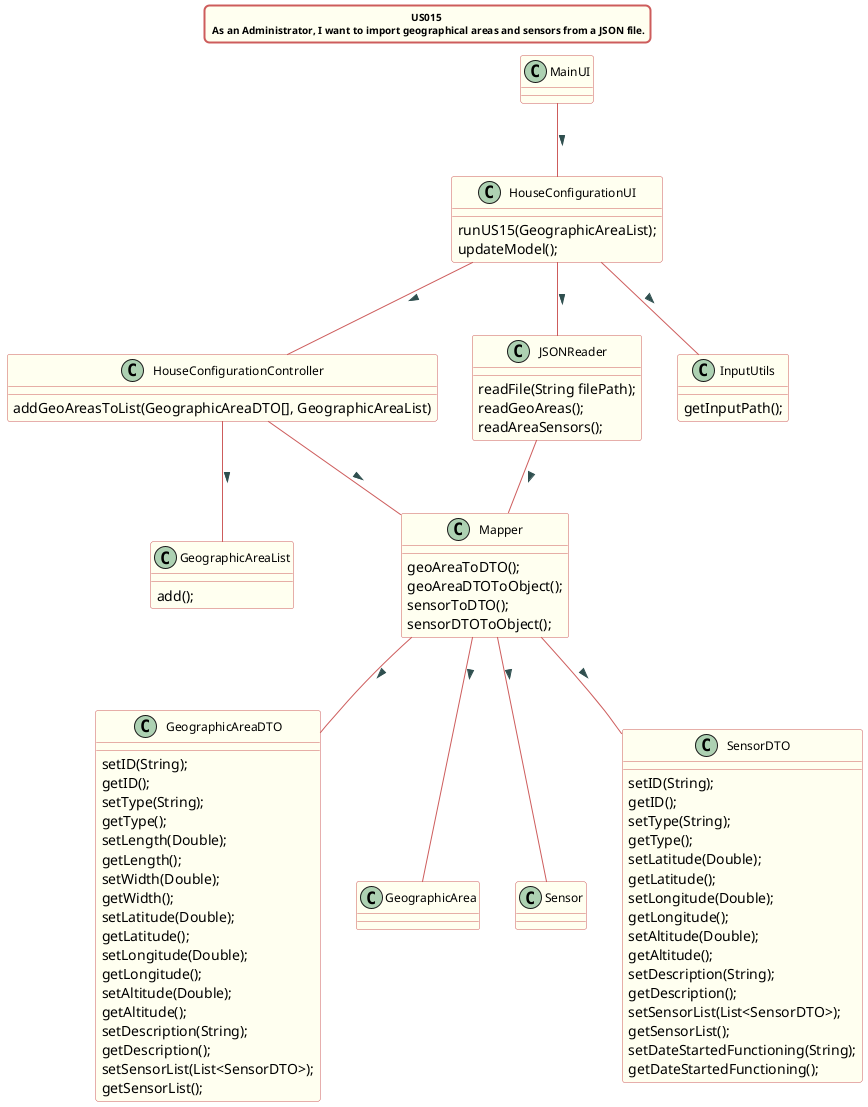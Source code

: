 @startuml

title US015 \n As an Administrator, I want to import geographical areas and sensors from a JSON file.
skinparam titleBorderRoundCorner 10
skinparam titleBorderThickness 2
skinparam titleBorderColor indianred
skinparam titleBackgroundColor ivory
skinparam FontName verdana
skinparam titleFontSize 10


skinparam class {
  BorderColor indianred
  BackgroundColor indianred
  BackgroundColor ivory
   roundcorner 10
   ArrowFontName Verdana
   ArrowColor indianred
   ArrowFontColor darkslategrey
   FontSize 12
}

class HouseConfigurationController
class HouseConfigurationUI
class JSONReader
class Mapper
class GeographicAreaDTO
class GeographicAreaList
class GeographicArea
class Sensor
class InputUtils

MainUI -- HouseConfigurationUI : >
HouseConfigurationUI -- JSONReader : >
HouseConfigurationUI -- InputUtils : >
JSONReader -- Mapper : >
Mapper -- GeographicAreaDTO : >
HouseConfigurationUI -- HouseConfigurationController : >
HouseConfigurationController -- Mapper : >
Mapper -- GeographicArea : >
Mapper -- Sensor : >
HouseConfigurationController -- GeographicAreaList : >
Mapper -- SensorDTO : >

class HouseConfigurationUI {
runUS15(GeographicAreaList);
updateModel();
}

class JSONReader {
readFile(String filePath);
readGeoAreas();
readAreaSensors();
}

class HouseConfigurationController {
addGeoAreasToList(GeographicAreaDTO[], GeographicAreaList)
}

class Mapper {
geoAreaToDTO();
geoAreaDTOToObject();
sensorToDTO();
sensorDTOToObject();
}

class GeographicAreaList{
add();
}

class InputUtils{
getInputPath();
}


class GeographicAreaDTO{
setID(String);
getID();
setType(String);
getType();
setLength(Double);
getLength();
setWidth(Double);
getWidth();
setLatitude(Double);
getLatitude();
setLongitude(Double);
getLongitude();
setAltitude(Double);
getAltitude();
setDescription(String);
getDescription();
setSensorList(List<SensorDTO>);
getSensorList();
}

class SensorDTO{
setID(String);
getID();
setType(String);
getType();
setLatitude(Double);
getLatitude();
setLongitude(Double);
getLongitude();
setAltitude(Double);
getAltitude();
setDescription(String);
getDescription();
setSensorList(List<SensorDTO>);
getSensorList();
setDateStartedFunctioning(String);
getDateStartedFunctioning();
}

@enduml